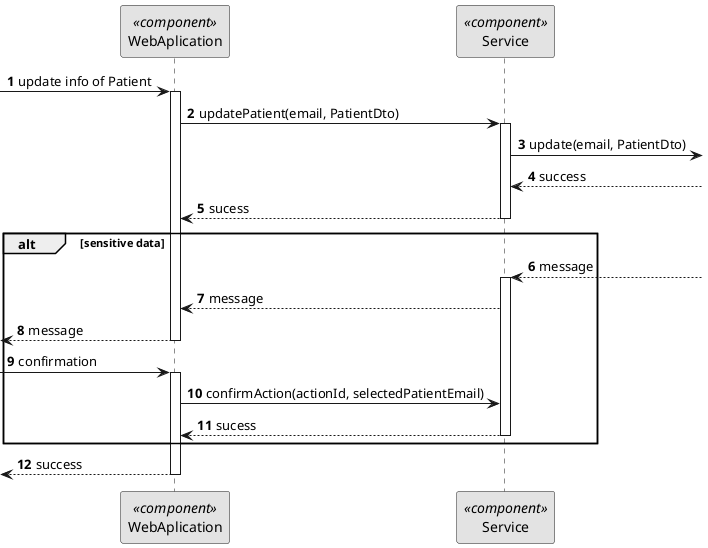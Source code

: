 @startuml 5.1.4
skinparam monochrome true
skinparam packageStyle rectangle
skinparam shadowing false

autonumber

participant "WebAplication" as FE <<component>>
participant "Service" as SERV <<component>>



-> FE : update info of Patient
activate FE
FE -> SERV : updatePatient(email, PatientDto)
activate SERV
SERV ->: update(email, PatientDto)

SERV <-- : success

SERV --> FE : sucess

deactivate SERV

alt sensitive data
SERV <-- : message
activate SERV

SERV --> FE : message


<-- FE : message
deactivate FE

-> FE : confirmation
activate FE

FE -> SERV : confirmAction(actionId, selectedPatientEmail)

SERV --> FE : sucess

deactivate SERV
end alt

deactivate SERV
<-- FE : success

deactivate FE




@enduml